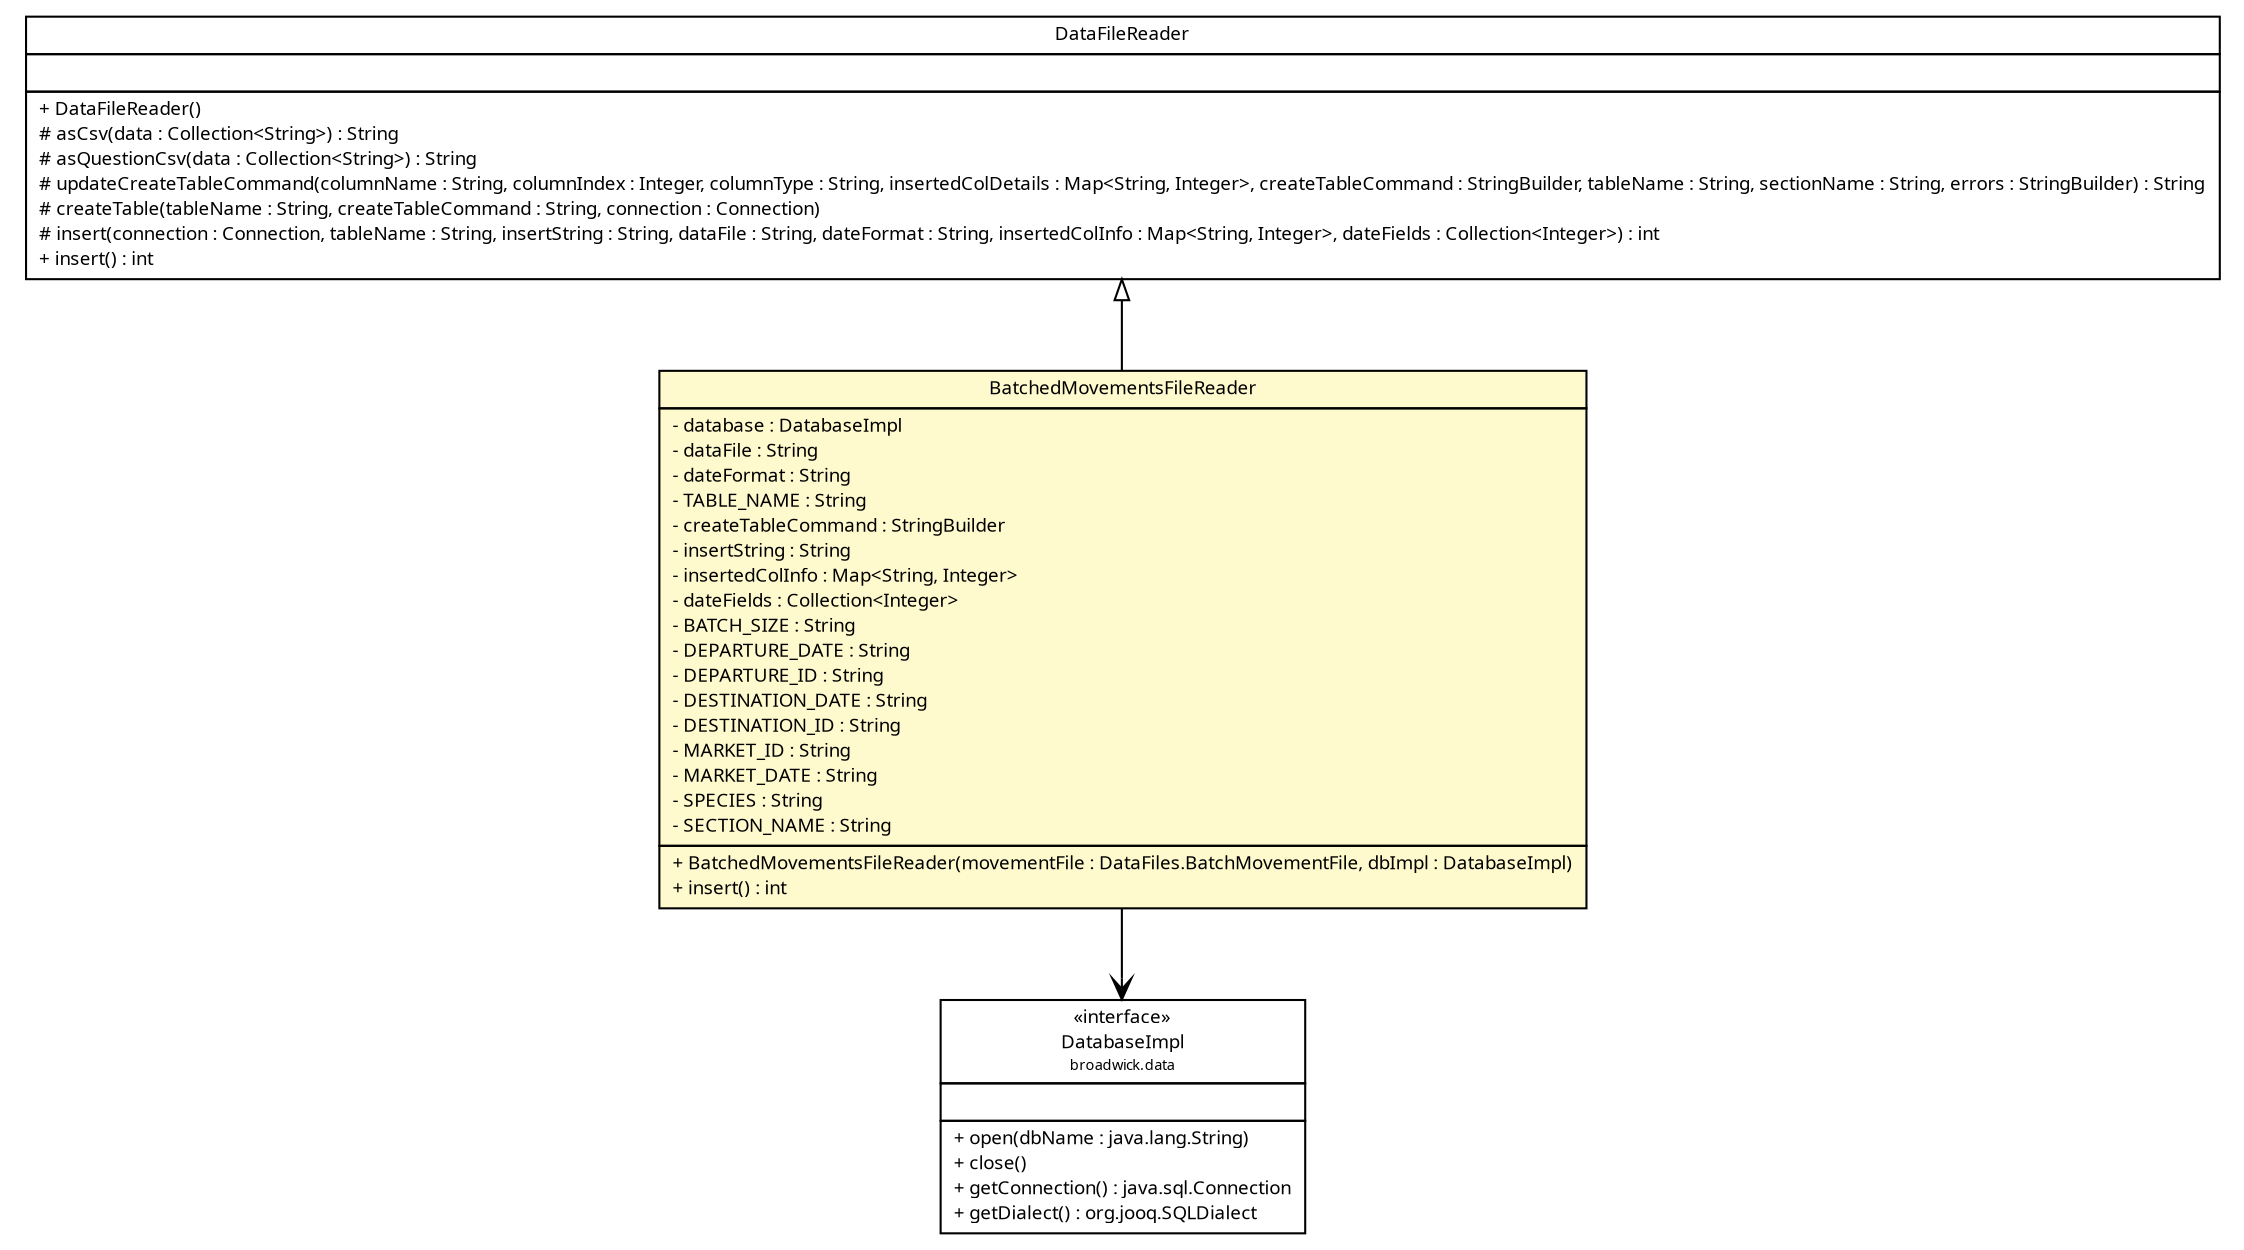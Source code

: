 #!/usr/local/bin/dot
#
# Class diagram 
# Generated by UMLGraph version R5_6 (http://www.umlgraph.org/)
#

digraph G {
	edge [fontname="Trebuchet MS",fontsize=10,labelfontname="Trebuchet MS",labelfontsize=10];
	node [fontname="Trebuchet MS",fontsize=10,shape=plaintext];
	nodesep=0.25;
	ranksep=0.5;
	// broadwick.data.DatabaseImpl
	c5464 [label=<<table title="broadwick.data.DatabaseImpl" border="0" cellborder="1" cellspacing="0" cellpadding="2" port="p" href="../DatabaseImpl.html">
		<tr><td><table border="0" cellspacing="0" cellpadding="1">
<tr><td align="center" balign="center"> &#171;interface&#187; </td></tr>
<tr><td align="center" balign="center"><font face="Trebuchet MS"> DatabaseImpl </font></td></tr>
<tr><td align="center" balign="center"><font face="Trebuchet MS" point-size="7.0"> broadwick.data </font></td></tr>
		</table></td></tr>
		<tr><td><table border="0" cellspacing="0" cellpadding="1">
<tr><td align="left" balign="left">  </td></tr>
		</table></td></tr>
		<tr><td><table border="0" cellspacing="0" cellpadding="1">
<tr><td align="left" balign="left"> + open(dbName : java.lang.String) </td></tr>
<tr><td align="left" balign="left"> + close() </td></tr>
<tr><td align="left" balign="left"> + getConnection() : java.sql.Connection </td></tr>
<tr><td align="left" balign="left"> + getDialect() : org.jooq.SQLDialect </td></tr>
		</table></td></tr>
		</table>>, URL="../DatabaseImpl.html", fontname="Trebuchet MS", fontcolor="black", fontsize=9.0];
	// broadwick.data.readers.DataFileReader
	c5471 [label=<<table title="broadwick.data.readers.DataFileReader" border="0" cellborder="1" cellspacing="0" cellpadding="2" port="p" href="./DataFileReader.html">
		<tr><td><table border="0" cellspacing="0" cellpadding="1">
<tr><td align="center" balign="center"><font face="Trebuchet MS"> DataFileReader </font></td></tr>
		</table></td></tr>
		<tr><td><table border="0" cellspacing="0" cellpadding="1">
<tr><td align="left" balign="left">  </td></tr>
		</table></td></tr>
		<tr><td><table border="0" cellspacing="0" cellpadding="1">
<tr><td align="left" balign="left"> + DataFileReader() </td></tr>
<tr><td align="left" balign="left"> # asCsv(data : Collection&lt;String&gt;) : String </td></tr>
<tr><td align="left" balign="left"> # asQuestionCsv(data : Collection&lt;String&gt;) : String </td></tr>
<tr><td align="left" balign="left"> # updateCreateTableCommand(columnName : String, columnIndex : Integer, columnType : String, insertedColDetails : Map&lt;String, Integer&gt;, createTableCommand : StringBuilder, tableName : String, sectionName : String, errors : StringBuilder) : String </td></tr>
<tr><td align="left" balign="left"> # createTable(tableName : String, createTableCommand : String, connection : Connection) </td></tr>
<tr><td align="left" balign="left"> # insert(connection : Connection, tableName : String, insertString : String, dataFile : String, dateFormat : String, insertedColInfo : Map&lt;String, Integer&gt;, dateFields : Collection&lt;Integer&gt;) : int </td></tr>
<tr><td align="left" balign="left"><font face="Trebuchet MS" point-size="9.0"> + insert() : int </font></td></tr>
		</table></td></tr>
		</table>>, URL="./DataFileReader.html", fontname="Trebuchet MS", fontcolor="black", fontsize=9.0];
	// broadwick.data.readers.BatchedMovementsFileReader
	c5472 [label=<<table title="broadwick.data.readers.BatchedMovementsFileReader" border="0" cellborder="1" cellspacing="0" cellpadding="2" port="p" bgcolor="lemonChiffon" href="./BatchedMovementsFileReader.html">
		<tr><td><table border="0" cellspacing="0" cellpadding="1">
<tr><td align="center" balign="center"><font face="Trebuchet MS"> BatchedMovementsFileReader </font></td></tr>
		</table></td></tr>
		<tr><td><table border="0" cellspacing="0" cellpadding="1">
<tr><td align="left" balign="left"> - database : DatabaseImpl </td></tr>
<tr><td align="left" balign="left"> - dataFile : String </td></tr>
<tr><td align="left" balign="left"> - dateFormat : String </td></tr>
<tr><td align="left" balign="left"> - TABLE_NAME : String </td></tr>
<tr><td align="left" balign="left"> - createTableCommand : StringBuilder </td></tr>
<tr><td align="left" balign="left"> - insertString : String </td></tr>
<tr><td align="left" balign="left"> - insertedColInfo : Map&lt;String, Integer&gt; </td></tr>
<tr><td align="left" balign="left"> - dateFields : Collection&lt;Integer&gt; </td></tr>
<tr><td align="left" balign="left"> - BATCH_SIZE : String </td></tr>
<tr><td align="left" balign="left"> - DEPARTURE_DATE : String </td></tr>
<tr><td align="left" balign="left"> - DEPARTURE_ID : String </td></tr>
<tr><td align="left" balign="left"> - DESTINATION_DATE : String </td></tr>
<tr><td align="left" balign="left"> - DESTINATION_ID : String </td></tr>
<tr><td align="left" balign="left"> - MARKET_ID : String </td></tr>
<tr><td align="left" balign="left"> - MARKET_DATE : String </td></tr>
<tr><td align="left" balign="left"> - SPECIES : String </td></tr>
<tr><td align="left" balign="left"> - SECTION_NAME : String </td></tr>
		</table></td></tr>
		<tr><td><table border="0" cellspacing="0" cellpadding="1">
<tr><td align="left" balign="left"> + BatchedMovementsFileReader(movementFile : DataFiles.BatchMovementFile, dbImpl : DatabaseImpl) </td></tr>
<tr><td align="left" balign="left"> + insert() : int </td></tr>
		</table></td></tr>
		</table>>, URL="./BatchedMovementsFileReader.html", fontname="Trebuchet MS", fontcolor="black", fontsize=9.0];
	//broadwick.data.readers.BatchedMovementsFileReader extends broadwick.data.readers.DataFileReader
	c5471:p -> c5472:p [dir=back,arrowtail=empty];
	// broadwick.data.readers.BatchedMovementsFileReader NAVASSOC broadwick.data.DatabaseImpl
	c5472:p -> c5464:p [taillabel="", label="", headlabel="", fontname="Trebuchet MS", fontcolor="black", fontsize=10.0, color="black", arrowhead=open];
}

